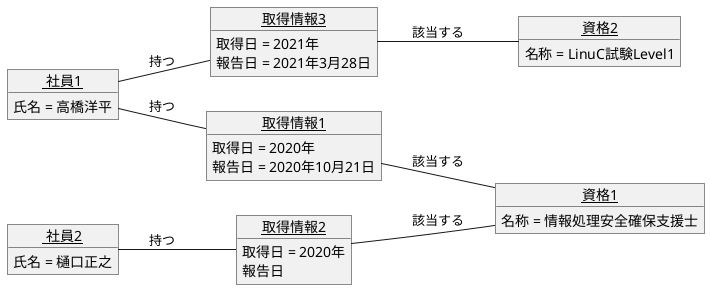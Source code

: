 @startuml 洋平先生
left to right direction
object "<u> 社員1</u>" as em {
氏名 = 高橋洋平
}
object "<u> 社員2</u>" as emp {
氏名 = 樋口正之
}

object "<u>資格1</u>" as Qua {
名称 = 情報処理安全確保支援士
}
object "<u>資格2</u>" as qua {
名称 = LinuC試験Level1
}

object "<u>取得情報1</u>" as info1 {
取得日 = 2020年
報告日 = 2020年10月21日
}
object "<u>取得情報2</u>" as info2 {
取得日 = 2020年
報告日
}
object "<u>取得情報3</u>" as info3 {
取得日 = 2021年
報告日 = 2021年3月28日
}

em -- info1:持つ
info1 -- Qua:該当する
emp -- info2:持つ
info2 -- Qua:該当する
em -- info3:持つ
info3 -- qua:該当する
@enduml
